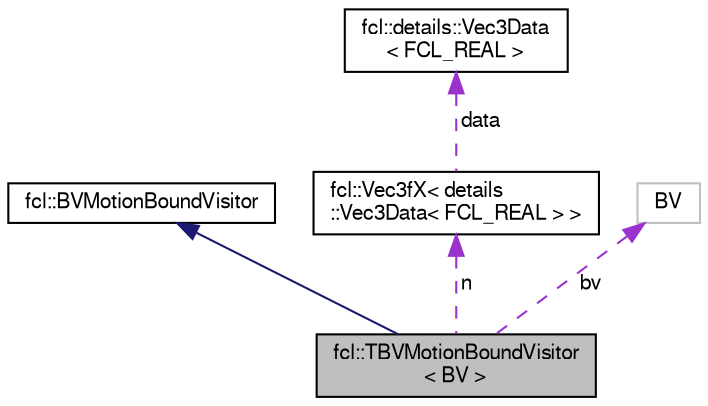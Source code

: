 digraph "fcl::TBVMotionBoundVisitor&lt; BV &gt;"
{
  edge [fontname="FreeSans",fontsize="10",labelfontname="FreeSans",labelfontsize="10"];
  node [fontname="FreeSans",fontsize="10",shape=record];
  Node1 [label="fcl::TBVMotionBoundVisitor\l\< BV \>",height=0.2,width=0.4,color="black", fillcolor="grey75", style="filled" fontcolor="black"];
  Node2 -> Node1 [dir="back",color="midnightblue",fontsize="10",style="solid",fontname="FreeSans"];
  Node2 [label="fcl::BVMotionBoundVisitor",height=0.2,width=0.4,color="black", fillcolor="white", style="filled",URL="$a00021.html",tooltip="Compute the motion bound for a bounding volume, given the closest direction n between two query objec..."];
  Node3 -> Node1 [dir="back",color="darkorchid3",fontsize="10",style="dashed",label=" n" ,fontname="FreeSans"];
  Node3 [label="fcl::Vec3fX\< details\l::Vec3Data\< FCL_REAL \> \>",height=0.2,width=0.4,color="black", fillcolor="white", style="filled",URL="$a00223.html"];
  Node4 -> Node3 [dir="back",color="darkorchid3",fontsize="10",style="dashed",label=" data" ,fontname="FreeSans"];
  Node4 [label="fcl::details::Vec3Data\l\< FCL_REAL \>",height=0.2,width=0.4,color="black", fillcolor="white", style="filled",URL="$a00222.html"];
  Node5 -> Node1 [dir="back",color="darkorchid3",fontsize="10",style="dashed",label=" bv" ,fontname="FreeSans"];
  Node5 [label="BV",height=0.2,width=0.4,color="grey75", fillcolor="white", style="filled"];
}
